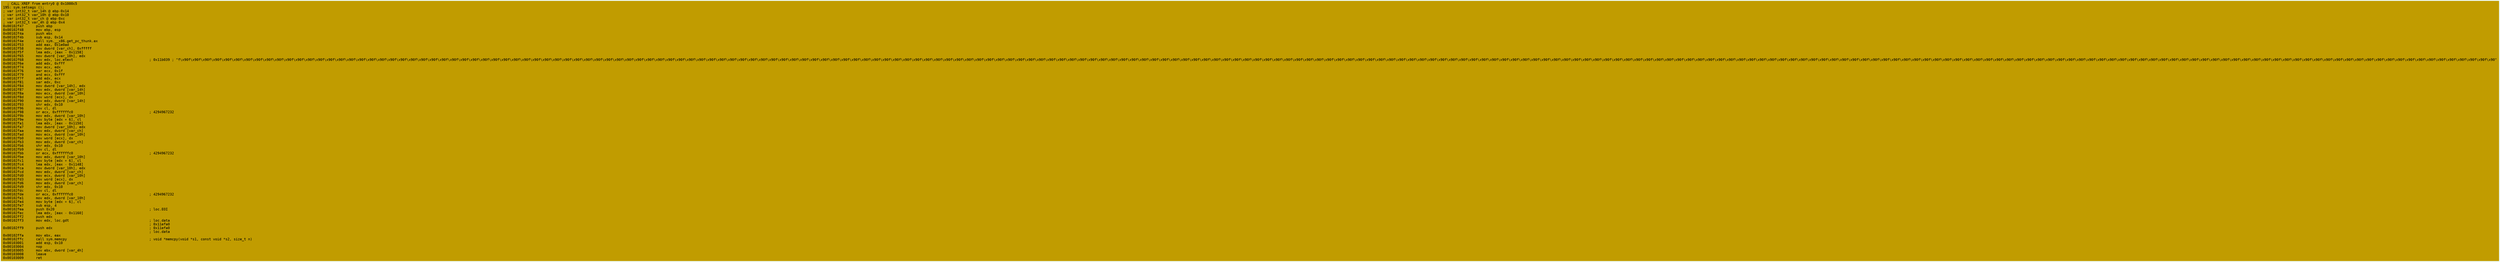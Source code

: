 digraph code {
	graph [bgcolor=azure fontsize=8 fontname="Courier" splines="ortho"];
	node [fillcolor=gray style=filled shape=box];
	edge [arrowhead="normal"];
	"0x00102f47" [URL="sym.setsegs/0x00102f47", fillcolor="#c19c00",color="#c19c00", fontname="Courier",label="  ; CALL XREF from entry0 @ 0x1000c5\l195: sym.setsegs ();\l; var int32_t var_14h @ ebp-0x14\l; var int32_t var_10h @ ebp-0x10\l; var int32_t var_ch @ ebp-0xc\l; var int32_t var_4h @ ebp-0x4\l0x00102f47      push ebp\l0x00102f48      mov ebp, esp\l0x00102f4a      push ebx\l0x00102f4b      sub esp, 0x14\l0x00102f4e      call sym.__x86.get_pc_thunk.ax\l0x00102f53      add eax, 0x1e0ad\l0x00102f58      mov dword [var_ch], 0xfffff\l0x00102f5f      lea edx, [eax - 0x1158]\l0x00102f65      mov dword [var_10h], edx\l0x00102f68      mov edx, loc.etext                                     ; 0x11b039 ; \"f\\x90f\\x90f\\x90f\\x90f\\x90f\\x90f\\x90f\\x90f\\x90f\\x90f\\x90f\\x90f\\x90f\\x90f\\x90f\\x90f\\x90f\\x90f\\x90f\\x90f\\x90f\\x90f\\x90f\\x90f\\x90f\\x90f\\x90f\\x90f\\x90f\\x90f\\x90f\\x90f\\x90f\\x90f\\x90f\\x90f\\x90f\\x90f\\x90f\\x90f\\x90f\\x90f\\x90f\\x90f\\x90f\\x90f\\x90f\\x90f\\x90f\\x90f\\x90f\\x90f\\x90f\\x90f\\x90f\\x90f\\x90f\\x90f\\x90f\\x90f\\x90f\\x90f\\x90f\\x90f\\x90f\\x90f\\x90f\\x90f\\x90f\\x90f\\x90f\\x90f\\x90f\\x90f\\x90f\\x90f\\x90f\\x90f\\x90f\\x90f\\x90f\\x90f\\x90f\\x90f\\x90f\\x90f\\x90f\\x90f\\x90f\\x90f\\x90f\\x90f\\x90f\\x90f\\x90f\\x90f\\x90f\\x90f\\x90f\\x90f\\x90f\\x90f\\x90f\\x90f\\x90f\\x90f\\x90f\\x90f\\x90f\\x90f\\x90f\\x90f\\x90f\\x90f\\x90f\\x90f\\x90f\\x90f\\x90f\\x90f\\x90f\\x90f\\x90f\\x90f\\x90f\\x90f\\x90f\\x90f\\x90f\\x90f\\x90f\\x90f\\x90f\\x90f\\x90f\\x90f\\x90f\\x90f\\x90f\\x90f\\x90f\\x90f\\x90f\\x90f\\x90f\\x90f\\x90f\\x90f\\x90f\\x90f\\x90f\\x90f\\x90f\\x90f\\x90f\\x90f\\x90f\\x90f\\x90f\\x90f\\x90f\\x90f\\x90f\\x90f\\x90f\\x90f\\x90f\\x90f\\x90f\\x90f\\x90f\\x90f\\x90f\\x90f\\x90f\\x90f\\x90f\\x90f\\x90f\\x90f\\x90f\\x90f\\x90f\\x90f\\x90f\\x90f\\x90f\\x90f\\x90f\\x90f\\x90f\\x90f\\x90f\\x90f\\x90f\\x90f\\x90f\\x90f\\x90f\\x90f\\x90f\\x90f\\x90f\\x90f\\x90f\\x90f\\x90f\\x90f\\x90f\\x90f\\x90f\\x90f\\x90f\\x90f\\x90f\\x90f\\x90f\\x90f\\x90f\\x90f\\x90f\\x90f\\x90f\\x90f\\x90\"\l0x00102f6e      add edx, 0xfff\l0x00102f74      mov ecx, edx\l0x00102f76      sar ecx, 0x1f\l0x00102f79      and ecx, 0xfff\l0x00102f7f      add edx, ecx\l0x00102f81      sar edx, 0xc\l0x00102f84      mov dword [var_14h], edx\l0x00102f87      mov edx, dword [var_14h]\l0x00102f8a      mov ecx, dword [var_10h]\l0x00102f8d      mov word [ecx], dx\l0x00102f90      mov edx, dword [var_14h]\l0x00102f93      shr edx, 0x10\l0x00102f96      mov cl, dl\l0x00102f98      or ecx, 0xffffffc0                                     ; 4294967232\l0x00102f9b      mov edx, dword [var_10h]\l0x00102f9e      mov byte [edx + 6], cl\l0x00102fa1      lea edx, [eax - 0x1150]\l0x00102fa7      mov dword [var_10h], edx\l0x00102faa      mov edx, dword [var_ch]\l0x00102fad      mov ecx, dword [var_10h]\l0x00102fb0      mov word [ecx], dx\l0x00102fb3      mov edx, dword [var_ch]\l0x00102fb6      shr edx, 0x10\l0x00102fb9      mov cl, dl\l0x00102fbb      or ecx, 0xffffffc0                                     ; 4294967232\l0x00102fbe      mov edx, dword [var_10h]\l0x00102fc1      mov byte [edx + 6], cl\l0x00102fc4      lea edx, [eax - 0x1148]\l0x00102fca      mov dword [var_10h], edx\l0x00102fcd      mov edx, dword [var_ch]\l0x00102fd0      mov ecx, dword [var_10h]\l0x00102fd3      mov word [ecx], dx\l0x00102fd6      mov edx, dword [var_ch]\l0x00102fd9      shr edx, 0x10\l0x00102fdc      mov cl, dl\l0x00102fde      or ecx, 0xffffffc0                                     ; 4294967232\l0x00102fe1      mov edx, dword [var_10h]\l0x00102fe4      mov byte [edx + 6], cl\l0x00102fe7      sub esp, 4\l0x00102fea      push 0x20                                              ; loc.EOI\l0x00102fec      lea edx, [eax - 0x1160]\l0x00102ff2      push edx\l0x00102ff3      mov edx, loc.gdt                                       ; loc.data\l                                                                       ; 0x11efa0\l0x00102ff9      push edx                                               ; 0x11efa0\l                                                                       ; loc.data\l0x00102ffa      mov ebx, eax\l0x00102ffc      call sym.memcpy                                        ; void *memcpy(void *s1, const void *s2, size_t n)\l0x00103001      add esp, 0x10\l0x00103004      nop\l0x00103005      mov ebx, dword [var_4h]\l0x00103008      leave\l0x00103009      ret\l"]
}
